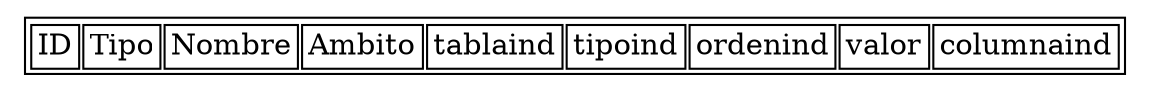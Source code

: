 digraph structs {
	node [shape=plaintext]
lista [label =  <<TABLE> 
 <TR><TD>ID</TD><TD>Tipo</TD><TD>Nombre</TD><TD>Ambito</TD><TD>tablaind</TD><TD>tipoind</TD><TD>ordenind</TD><TD>valor</TD><TD>columnaind</TD></TR> </TABLE>>, ];
}
